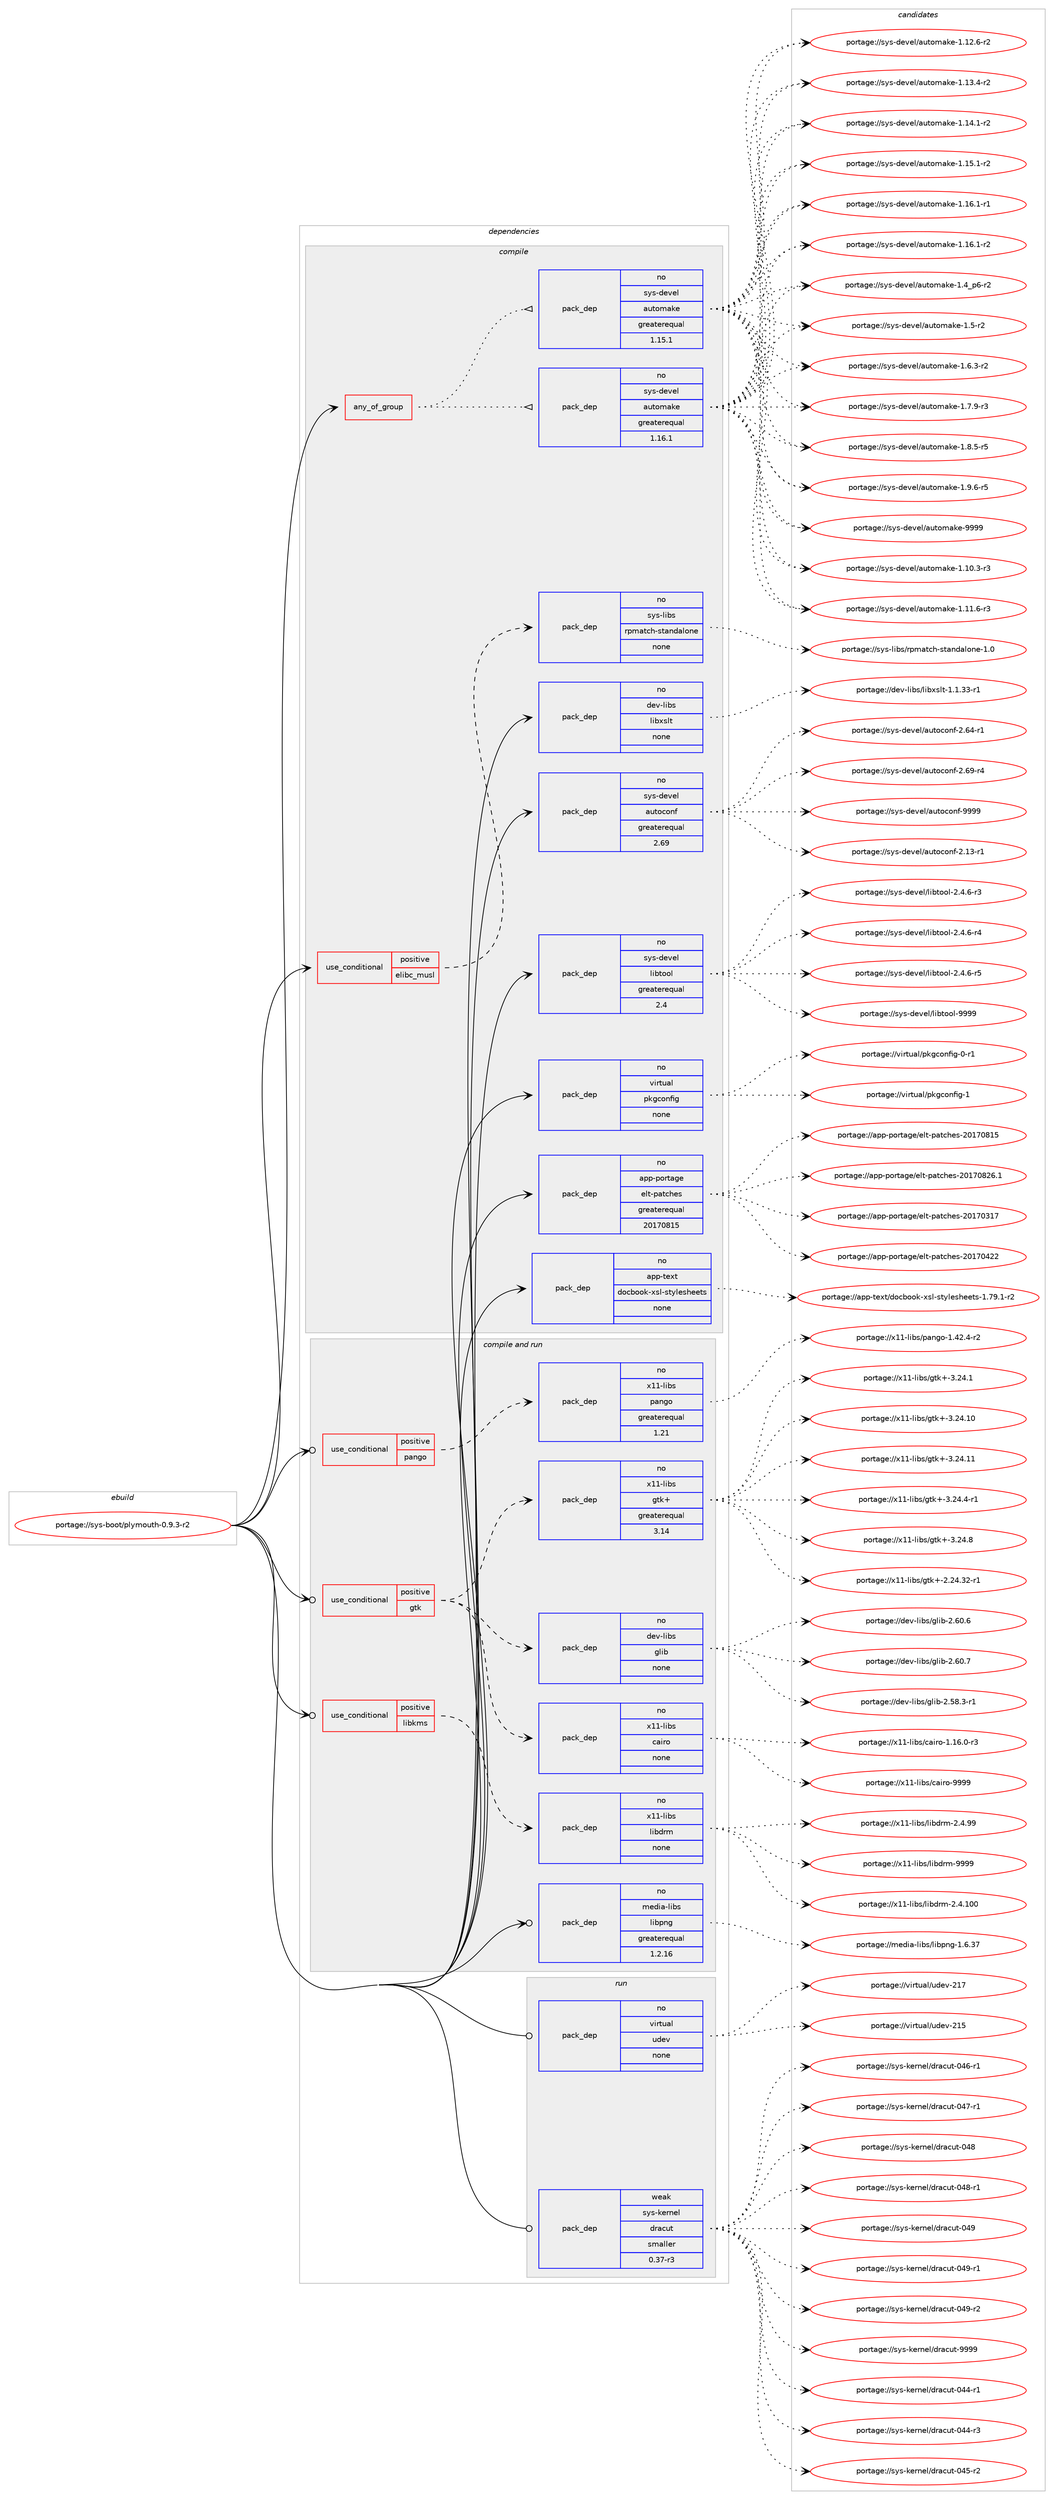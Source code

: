 digraph prolog {

# *************
# Graph options
# *************

newrank=true;
concentrate=true;
compound=true;
graph [rankdir=LR,fontname=Helvetica,fontsize=10,ranksep=1.5];#, ranksep=2.5, nodesep=0.2];
edge  [arrowhead=vee];
node  [fontname=Helvetica,fontsize=10];

# **********
# The ebuild
# **********

subgraph cluster_leftcol {
color=gray;
rank=same;
label=<<i>ebuild</i>>;
id [label="portage://sys-boot/plymouth-0.9.3-r2", color=red, width=4, href="../sys-boot/plymouth-0.9.3-r2.svg"];
}

# ****************
# The dependencies
# ****************

subgraph cluster_midcol {
color=gray;
label=<<i>dependencies</i>>;
subgraph cluster_compile {
fillcolor="#eeeeee";
style=filled;
label=<<i>compile</i>>;
subgraph any6730 {
dependency415017 [label=<<TABLE BORDER="0" CELLBORDER="1" CELLSPACING="0" CELLPADDING="4"><TR><TD CELLPADDING="10">any_of_group</TD></TR></TABLE>>, shape=none, color=red];subgraph pack307098 {
dependency415018 [label=<<TABLE BORDER="0" CELLBORDER="1" CELLSPACING="0" CELLPADDING="4" WIDTH="220"><TR><TD ROWSPAN="6" CELLPADDING="30">pack_dep</TD></TR><TR><TD WIDTH="110">no</TD></TR><TR><TD>sys-devel</TD></TR><TR><TD>automake</TD></TR><TR><TD>greaterequal</TD></TR><TR><TD>1.16.1</TD></TR></TABLE>>, shape=none, color=blue];
}
dependency415017:e -> dependency415018:w [weight=20,style="dotted",arrowhead="oinv"];
subgraph pack307099 {
dependency415019 [label=<<TABLE BORDER="0" CELLBORDER="1" CELLSPACING="0" CELLPADDING="4" WIDTH="220"><TR><TD ROWSPAN="6" CELLPADDING="30">pack_dep</TD></TR><TR><TD WIDTH="110">no</TD></TR><TR><TD>sys-devel</TD></TR><TR><TD>automake</TD></TR><TR><TD>greaterequal</TD></TR><TR><TD>1.15.1</TD></TR></TABLE>>, shape=none, color=blue];
}
dependency415017:e -> dependency415019:w [weight=20,style="dotted",arrowhead="oinv"];
}
id:e -> dependency415017:w [weight=20,style="solid",arrowhead="vee"];
subgraph cond100968 {
dependency415020 [label=<<TABLE BORDER="0" CELLBORDER="1" CELLSPACING="0" CELLPADDING="4"><TR><TD ROWSPAN="3" CELLPADDING="10">use_conditional</TD></TR><TR><TD>positive</TD></TR><TR><TD>elibc_musl</TD></TR></TABLE>>, shape=none, color=red];
subgraph pack307100 {
dependency415021 [label=<<TABLE BORDER="0" CELLBORDER="1" CELLSPACING="0" CELLPADDING="4" WIDTH="220"><TR><TD ROWSPAN="6" CELLPADDING="30">pack_dep</TD></TR><TR><TD WIDTH="110">no</TD></TR><TR><TD>sys-libs</TD></TR><TR><TD>rpmatch-standalone</TD></TR><TR><TD>none</TD></TR><TR><TD></TD></TR></TABLE>>, shape=none, color=blue];
}
dependency415020:e -> dependency415021:w [weight=20,style="dashed",arrowhead="vee"];
}
id:e -> dependency415020:w [weight=20,style="solid",arrowhead="vee"];
subgraph pack307101 {
dependency415022 [label=<<TABLE BORDER="0" CELLBORDER="1" CELLSPACING="0" CELLPADDING="4" WIDTH="220"><TR><TD ROWSPAN="6" CELLPADDING="30">pack_dep</TD></TR><TR><TD WIDTH="110">no</TD></TR><TR><TD>app-portage</TD></TR><TR><TD>elt-patches</TD></TR><TR><TD>greaterequal</TD></TR><TR><TD>20170815</TD></TR></TABLE>>, shape=none, color=blue];
}
id:e -> dependency415022:w [weight=20,style="solid",arrowhead="vee"];
subgraph pack307102 {
dependency415023 [label=<<TABLE BORDER="0" CELLBORDER="1" CELLSPACING="0" CELLPADDING="4" WIDTH="220"><TR><TD ROWSPAN="6" CELLPADDING="30">pack_dep</TD></TR><TR><TD WIDTH="110">no</TD></TR><TR><TD>app-text</TD></TR><TR><TD>docbook-xsl-stylesheets</TD></TR><TR><TD>none</TD></TR><TR><TD></TD></TR></TABLE>>, shape=none, color=blue];
}
id:e -> dependency415023:w [weight=20,style="solid",arrowhead="vee"];
subgraph pack307103 {
dependency415024 [label=<<TABLE BORDER="0" CELLBORDER="1" CELLSPACING="0" CELLPADDING="4" WIDTH="220"><TR><TD ROWSPAN="6" CELLPADDING="30">pack_dep</TD></TR><TR><TD WIDTH="110">no</TD></TR><TR><TD>dev-libs</TD></TR><TR><TD>libxslt</TD></TR><TR><TD>none</TD></TR><TR><TD></TD></TR></TABLE>>, shape=none, color=blue];
}
id:e -> dependency415024:w [weight=20,style="solid",arrowhead="vee"];
subgraph pack307104 {
dependency415025 [label=<<TABLE BORDER="0" CELLBORDER="1" CELLSPACING="0" CELLPADDING="4" WIDTH="220"><TR><TD ROWSPAN="6" CELLPADDING="30">pack_dep</TD></TR><TR><TD WIDTH="110">no</TD></TR><TR><TD>sys-devel</TD></TR><TR><TD>autoconf</TD></TR><TR><TD>greaterequal</TD></TR><TR><TD>2.69</TD></TR></TABLE>>, shape=none, color=blue];
}
id:e -> dependency415025:w [weight=20,style="solid",arrowhead="vee"];
subgraph pack307105 {
dependency415026 [label=<<TABLE BORDER="0" CELLBORDER="1" CELLSPACING="0" CELLPADDING="4" WIDTH="220"><TR><TD ROWSPAN="6" CELLPADDING="30">pack_dep</TD></TR><TR><TD WIDTH="110">no</TD></TR><TR><TD>sys-devel</TD></TR><TR><TD>libtool</TD></TR><TR><TD>greaterequal</TD></TR><TR><TD>2.4</TD></TR></TABLE>>, shape=none, color=blue];
}
id:e -> dependency415026:w [weight=20,style="solid",arrowhead="vee"];
subgraph pack307106 {
dependency415027 [label=<<TABLE BORDER="0" CELLBORDER="1" CELLSPACING="0" CELLPADDING="4" WIDTH="220"><TR><TD ROWSPAN="6" CELLPADDING="30">pack_dep</TD></TR><TR><TD WIDTH="110">no</TD></TR><TR><TD>virtual</TD></TR><TR><TD>pkgconfig</TD></TR><TR><TD>none</TD></TR><TR><TD></TD></TR></TABLE>>, shape=none, color=blue];
}
id:e -> dependency415027:w [weight=20,style="solid",arrowhead="vee"];
}
subgraph cluster_compileandrun {
fillcolor="#eeeeee";
style=filled;
label=<<i>compile and run</i>>;
subgraph cond100969 {
dependency415028 [label=<<TABLE BORDER="0" CELLBORDER="1" CELLSPACING="0" CELLPADDING="4"><TR><TD ROWSPAN="3" CELLPADDING="10">use_conditional</TD></TR><TR><TD>positive</TD></TR><TR><TD>gtk</TD></TR></TABLE>>, shape=none, color=red];
subgraph pack307107 {
dependency415029 [label=<<TABLE BORDER="0" CELLBORDER="1" CELLSPACING="0" CELLPADDING="4" WIDTH="220"><TR><TD ROWSPAN="6" CELLPADDING="30">pack_dep</TD></TR><TR><TD WIDTH="110">no</TD></TR><TR><TD>dev-libs</TD></TR><TR><TD>glib</TD></TR><TR><TD>none</TD></TR><TR><TD></TD></TR></TABLE>>, shape=none, color=blue];
}
dependency415028:e -> dependency415029:w [weight=20,style="dashed",arrowhead="vee"];
subgraph pack307108 {
dependency415030 [label=<<TABLE BORDER="0" CELLBORDER="1" CELLSPACING="0" CELLPADDING="4" WIDTH="220"><TR><TD ROWSPAN="6" CELLPADDING="30">pack_dep</TD></TR><TR><TD WIDTH="110">no</TD></TR><TR><TD>x11-libs</TD></TR><TR><TD>gtk+</TD></TR><TR><TD>greaterequal</TD></TR><TR><TD>3.14</TD></TR></TABLE>>, shape=none, color=blue];
}
dependency415028:e -> dependency415030:w [weight=20,style="dashed",arrowhead="vee"];
subgraph pack307109 {
dependency415031 [label=<<TABLE BORDER="0" CELLBORDER="1" CELLSPACING="0" CELLPADDING="4" WIDTH="220"><TR><TD ROWSPAN="6" CELLPADDING="30">pack_dep</TD></TR><TR><TD WIDTH="110">no</TD></TR><TR><TD>x11-libs</TD></TR><TR><TD>cairo</TD></TR><TR><TD>none</TD></TR><TR><TD></TD></TR></TABLE>>, shape=none, color=blue];
}
dependency415028:e -> dependency415031:w [weight=20,style="dashed",arrowhead="vee"];
}
id:e -> dependency415028:w [weight=20,style="solid",arrowhead="odotvee"];
subgraph cond100970 {
dependency415032 [label=<<TABLE BORDER="0" CELLBORDER="1" CELLSPACING="0" CELLPADDING="4"><TR><TD ROWSPAN="3" CELLPADDING="10">use_conditional</TD></TR><TR><TD>positive</TD></TR><TR><TD>libkms</TD></TR></TABLE>>, shape=none, color=red];
subgraph pack307110 {
dependency415033 [label=<<TABLE BORDER="0" CELLBORDER="1" CELLSPACING="0" CELLPADDING="4" WIDTH="220"><TR><TD ROWSPAN="6" CELLPADDING="30">pack_dep</TD></TR><TR><TD WIDTH="110">no</TD></TR><TR><TD>x11-libs</TD></TR><TR><TD>libdrm</TD></TR><TR><TD>none</TD></TR><TR><TD></TD></TR></TABLE>>, shape=none, color=blue];
}
dependency415032:e -> dependency415033:w [weight=20,style="dashed",arrowhead="vee"];
}
id:e -> dependency415032:w [weight=20,style="solid",arrowhead="odotvee"];
subgraph cond100971 {
dependency415034 [label=<<TABLE BORDER="0" CELLBORDER="1" CELLSPACING="0" CELLPADDING="4"><TR><TD ROWSPAN="3" CELLPADDING="10">use_conditional</TD></TR><TR><TD>positive</TD></TR><TR><TD>pango</TD></TR></TABLE>>, shape=none, color=red];
subgraph pack307111 {
dependency415035 [label=<<TABLE BORDER="0" CELLBORDER="1" CELLSPACING="0" CELLPADDING="4" WIDTH="220"><TR><TD ROWSPAN="6" CELLPADDING="30">pack_dep</TD></TR><TR><TD WIDTH="110">no</TD></TR><TR><TD>x11-libs</TD></TR><TR><TD>pango</TD></TR><TR><TD>greaterequal</TD></TR><TR><TD>1.21</TD></TR></TABLE>>, shape=none, color=blue];
}
dependency415034:e -> dependency415035:w [weight=20,style="dashed",arrowhead="vee"];
}
id:e -> dependency415034:w [weight=20,style="solid",arrowhead="odotvee"];
subgraph pack307112 {
dependency415036 [label=<<TABLE BORDER="0" CELLBORDER="1" CELLSPACING="0" CELLPADDING="4" WIDTH="220"><TR><TD ROWSPAN="6" CELLPADDING="30">pack_dep</TD></TR><TR><TD WIDTH="110">no</TD></TR><TR><TD>media-libs</TD></TR><TR><TD>libpng</TD></TR><TR><TD>greaterequal</TD></TR><TR><TD>1.2.16</TD></TR></TABLE>>, shape=none, color=blue];
}
id:e -> dependency415036:w [weight=20,style="solid",arrowhead="odotvee"];
}
subgraph cluster_run {
fillcolor="#eeeeee";
style=filled;
label=<<i>run</i>>;
subgraph pack307113 {
dependency415037 [label=<<TABLE BORDER="0" CELLBORDER="1" CELLSPACING="0" CELLPADDING="4" WIDTH="220"><TR><TD ROWSPAN="6" CELLPADDING="30">pack_dep</TD></TR><TR><TD WIDTH="110">no</TD></TR><TR><TD>virtual</TD></TR><TR><TD>udev</TD></TR><TR><TD>none</TD></TR><TR><TD></TD></TR></TABLE>>, shape=none, color=blue];
}
id:e -> dependency415037:w [weight=20,style="solid",arrowhead="odot"];
subgraph pack307114 {
dependency415038 [label=<<TABLE BORDER="0" CELLBORDER="1" CELLSPACING="0" CELLPADDING="4" WIDTH="220"><TR><TD ROWSPAN="6" CELLPADDING="30">pack_dep</TD></TR><TR><TD WIDTH="110">weak</TD></TR><TR><TD>sys-kernel</TD></TR><TR><TD>dracut</TD></TR><TR><TD>smaller</TD></TR><TR><TD>0.37-r3</TD></TR></TABLE>>, shape=none, color=blue];
}
id:e -> dependency415038:w [weight=20,style="solid",arrowhead="odot"];
}
}

# **************
# The candidates
# **************

subgraph cluster_choices {
rank=same;
color=gray;
label=<<i>candidates</i>>;

subgraph choice307098 {
color=black;
nodesep=1;
choiceportage11512111545100101118101108479711711611110997107101454946494846514511451 [label="portage://sys-devel/automake-1.10.3-r3", color=red, width=4,href="../sys-devel/automake-1.10.3-r3.svg"];
choiceportage11512111545100101118101108479711711611110997107101454946494946544511451 [label="portage://sys-devel/automake-1.11.6-r3", color=red, width=4,href="../sys-devel/automake-1.11.6-r3.svg"];
choiceportage11512111545100101118101108479711711611110997107101454946495046544511450 [label="portage://sys-devel/automake-1.12.6-r2", color=red, width=4,href="../sys-devel/automake-1.12.6-r2.svg"];
choiceportage11512111545100101118101108479711711611110997107101454946495146524511450 [label="portage://sys-devel/automake-1.13.4-r2", color=red, width=4,href="../sys-devel/automake-1.13.4-r2.svg"];
choiceportage11512111545100101118101108479711711611110997107101454946495246494511450 [label="portage://sys-devel/automake-1.14.1-r2", color=red, width=4,href="../sys-devel/automake-1.14.1-r2.svg"];
choiceportage11512111545100101118101108479711711611110997107101454946495346494511450 [label="portage://sys-devel/automake-1.15.1-r2", color=red, width=4,href="../sys-devel/automake-1.15.1-r2.svg"];
choiceportage11512111545100101118101108479711711611110997107101454946495446494511449 [label="portage://sys-devel/automake-1.16.1-r1", color=red, width=4,href="../sys-devel/automake-1.16.1-r1.svg"];
choiceportage11512111545100101118101108479711711611110997107101454946495446494511450 [label="portage://sys-devel/automake-1.16.1-r2", color=red, width=4,href="../sys-devel/automake-1.16.1-r2.svg"];
choiceportage115121115451001011181011084797117116111109971071014549465295112544511450 [label="portage://sys-devel/automake-1.4_p6-r2", color=red, width=4,href="../sys-devel/automake-1.4_p6-r2.svg"];
choiceportage11512111545100101118101108479711711611110997107101454946534511450 [label="portage://sys-devel/automake-1.5-r2", color=red, width=4,href="../sys-devel/automake-1.5-r2.svg"];
choiceportage115121115451001011181011084797117116111109971071014549465446514511450 [label="portage://sys-devel/automake-1.6.3-r2", color=red, width=4,href="../sys-devel/automake-1.6.3-r2.svg"];
choiceportage115121115451001011181011084797117116111109971071014549465546574511451 [label="portage://sys-devel/automake-1.7.9-r3", color=red, width=4,href="../sys-devel/automake-1.7.9-r3.svg"];
choiceportage115121115451001011181011084797117116111109971071014549465646534511453 [label="portage://sys-devel/automake-1.8.5-r5", color=red, width=4,href="../sys-devel/automake-1.8.5-r5.svg"];
choiceportage115121115451001011181011084797117116111109971071014549465746544511453 [label="portage://sys-devel/automake-1.9.6-r5", color=red, width=4,href="../sys-devel/automake-1.9.6-r5.svg"];
choiceportage115121115451001011181011084797117116111109971071014557575757 [label="portage://sys-devel/automake-9999", color=red, width=4,href="../sys-devel/automake-9999.svg"];
dependency415018:e -> choiceportage11512111545100101118101108479711711611110997107101454946494846514511451:w [style=dotted,weight="100"];
dependency415018:e -> choiceportage11512111545100101118101108479711711611110997107101454946494946544511451:w [style=dotted,weight="100"];
dependency415018:e -> choiceportage11512111545100101118101108479711711611110997107101454946495046544511450:w [style=dotted,weight="100"];
dependency415018:e -> choiceportage11512111545100101118101108479711711611110997107101454946495146524511450:w [style=dotted,weight="100"];
dependency415018:e -> choiceportage11512111545100101118101108479711711611110997107101454946495246494511450:w [style=dotted,weight="100"];
dependency415018:e -> choiceportage11512111545100101118101108479711711611110997107101454946495346494511450:w [style=dotted,weight="100"];
dependency415018:e -> choiceportage11512111545100101118101108479711711611110997107101454946495446494511449:w [style=dotted,weight="100"];
dependency415018:e -> choiceportage11512111545100101118101108479711711611110997107101454946495446494511450:w [style=dotted,weight="100"];
dependency415018:e -> choiceportage115121115451001011181011084797117116111109971071014549465295112544511450:w [style=dotted,weight="100"];
dependency415018:e -> choiceportage11512111545100101118101108479711711611110997107101454946534511450:w [style=dotted,weight="100"];
dependency415018:e -> choiceportage115121115451001011181011084797117116111109971071014549465446514511450:w [style=dotted,weight="100"];
dependency415018:e -> choiceportage115121115451001011181011084797117116111109971071014549465546574511451:w [style=dotted,weight="100"];
dependency415018:e -> choiceportage115121115451001011181011084797117116111109971071014549465646534511453:w [style=dotted,weight="100"];
dependency415018:e -> choiceportage115121115451001011181011084797117116111109971071014549465746544511453:w [style=dotted,weight="100"];
dependency415018:e -> choiceportage115121115451001011181011084797117116111109971071014557575757:w [style=dotted,weight="100"];
}
subgraph choice307099 {
color=black;
nodesep=1;
choiceportage11512111545100101118101108479711711611110997107101454946494846514511451 [label="portage://sys-devel/automake-1.10.3-r3", color=red, width=4,href="../sys-devel/automake-1.10.3-r3.svg"];
choiceportage11512111545100101118101108479711711611110997107101454946494946544511451 [label="portage://sys-devel/automake-1.11.6-r3", color=red, width=4,href="../sys-devel/automake-1.11.6-r3.svg"];
choiceportage11512111545100101118101108479711711611110997107101454946495046544511450 [label="portage://sys-devel/automake-1.12.6-r2", color=red, width=4,href="../sys-devel/automake-1.12.6-r2.svg"];
choiceportage11512111545100101118101108479711711611110997107101454946495146524511450 [label="portage://sys-devel/automake-1.13.4-r2", color=red, width=4,href="../sys-devel/automake-1.13.4-r2.svg"];
choiceportage11512111545100101118101108479711711611110997107101454946495246494511450 [label="portage://sys-devel/automake-1.14.1-r2", color=red, width=4,href="../sys-devel/automake-1.14.1-r2.svg"];
choiceportage11512111545100101118101108479711711611110997107101454946495346494511450 [label="portage://sys-devel/automake-1.15.1-r2", color=red, width=4,href="../sys-devel/automake-1.15.1-r2.svg"];
choiceportage11512111545100101118101108479711711611110997107101454946495446494511449 [label="portage://sys-devel/automake-1.16.1-r1", color=red, width=4,href="../sys-devel/automake-1.16.1-r1.svg"];
choiceportage11512111545100101118101108479711711611110997107101454946495446494511450 [label="portage://sys-devel/automake-1.16.1-r2", color=red, width=4,href="../sys-devel/automake-1.16.1-r2.svg"];
choiceportage115121115451001011181011084797117116111109971071014549465295112544511450 [label="portage://sys-devel/automake-1.4_p6-r2", color=red, width=4,href="../sys-devel/automake-1.4_p6-r2.svg"];
choiceportage11512111545100101118101108479711711611110997107101454946534511450 [label="portage://sys-devel/automake-1.5-r2", color=red, width=4,href="../sys-devel/automake-1.5-r2.svg"];
choiceportage115121115451001011181011084797117116111109971071014549465446514511450 [label="portage://sys-devel/automake-1.6.3-r2", color=red, width=4,href="../sys-devel/automake-1.6.3-r2.svg"];
choiceportage115121115451001011181011084797117116111109971071014549465546574511451 [label="portage://sys-devel/automake-1.7.9-r3", color=red, width=4,href="../sys-devel/automake-1.7.9-r3.svg"];
choiceportage115121115451001011181011084797117116111109971071014549465646534511453 [label="portage://sys-devel/automake-1.8.5-r5", color=red, width=4,href="../sys-devel/automake-1.8.5-r5.svg"];
choiceportage115121115451001011181011084797117116111109971071014549465746544511453 [label="portage://sys-devel/automake-1.9.6-r5", color=red, width=4,href="../sys-devel/automake-1.9.6-r5.svg"];
choiceportage115121115451001011181011084797117116111109971071014557575757 [label="portage://sys-devel/automake-9999", color=red, width=4,href="../sys-devel/automake-9999.svg"];
dependency415019:e -> choiceportage11512111545100101118101108479711711611110997107101454946494846514511451:w [style=dotted,weight="100"];
dependency415019:e -> choiceportage11512111545100101118101108479711711611110997107101454946494946544511451:w [style=dotted,weight="100"];
dependency415019:e -> choiceportage11512111545100101118101108479711711611110997107101454946495046544511450:w [style=dotted,weight="100"];
dependency415019:e -> choiceportage11512111545100101118101108479711711611110997107101454946495146524511450:w [style=dotted,weight="100"];
dependency415019:e -> choiceportage11512111545100101118101108479711711611110997107101454946495246494511450:w [style=dotted,weight="100"];
dependency415019:e -> choiceportage11512111545100101118101108479711711611110997107101454946495346494511450:w [style=dotted,weight="100"];
dependency415019:e -> choiceportage11512111545100101118101108479711711611110997107101454946495446494511449:w [style=dotted,weight="100"];
dependency415019:e -> choiceportage11512111545100101118101108479711711611110997107101454946495446494511450:w [style=dotted,weight="100"];
dependency415019:e -> choiceportage115121115451001011181011084797117116111109971071014549465295112544511450:w [style=dotted,weight="100"];
dependency415019:e -> choiceportage11512111545100101118101108479711711611110997107101454946534511450:w [style=dotted,weight="100"];
dependency415019:e -> choiceportage115121115451001011181011084797117116111109971071014549465446514511450:w [style=dotted,weight="100"];
dependency415019:e -> choiceportage115121115451001011181011084797117116111109971071014549465546574511451:w [style=dotted,weight="100"];
dependency415019:e -> choiceportage115121115451001011181011084797117116111109971071014549465646534511453:w [style=dotted,weight="100"];
dependency415019:e -> choiceportage115121115451001011181011084797117116111109971071014549465746544511453:w [style=dotted,weight="100"];
dependency415019:e -> choiceportage115121115451001011181011084797117116111109971071014557575757:w [style=dotted,weight="100"];
}
subgraph choice307100 {
color=black;
nodesep=1;
choiceportage115121115451081059811547114112109971169910445115116971101009710811111010145494648 [label="portage://sys-libs/rpmatch-standalone-1.0", color=red, width=4,href="../sys-libs/rpmatch-standalone-1.0.svg"];
dependency415021:e -> choiceportage115121115451081059811547114112109971169910445115116971101009710811111010145494648:w [style=dotted,weight="100"];
}
subgraph choice307101 {
color=black;
nodesep=1;
choiceportage97112112451121111141169710310147101108116451129711699104101115455048495548514955 [label="portage://app-portage/elt-patches-20170317", color=red, width=4,href="../app-portage/elt-patches-20170317.svg"];
choiceportage97112112451121111141169710310147101108116451129711699104101115455048495548525050 [label="portage://app-portage/elt-patches-20170422", color=red, width=4,href="../app-portage/elt-patches-20170422.svg"];
choiceportage97112112451121111141169710310147101108116451129711699104101115455048495548564953 [label="portage://app-portage/elt-patches-20170815", color=red, width=4,href="../app-portage/elt-patches-20170815.svg"];
choiceportage971121124511211111411697103101471011081164511297116991041011154550484955485650544649 [label="portage://app-portage/elt-patches-20170826.1", color=red, width=4,href="../app-portage/elt-patches-20170826.1.svg"];
dependency415022:e -> choiceportage97112112451121111141169710310147101108116451129711699104101115455048495548514955:w [style=dotted,weight="100"];
dependency415022:e -> choiceportage97112112451121111141169710310147101108116451129711699104101115455048495548525050:w [style=dotted,weight="100"];
dependency415022:e -> choiceportage97112112451121111141169710310147101108116451129711699104101115455048495548564953:w [style=dotted,weight="100"];
dependency415022:e -> choiceportage971121124511211111411697103101471011081164511297116991041011154550484955485650544649:w [style=dotted,weight="100"];
}
subgraph choice307102 {
color=black;
nodesep=1;
choiceportage97112112451161011201164710011199981111111074512011510845115116121108101115104101101116115454946555746494511450 [label="portage://app-text/docbook-xsl-stylesheets-1.79.1-r2", color=red, width=4,href="../app-text/docbook-xsl-stylesheets-1.79.1-r2.svg"];
dependency415023:e -> choiceportage97112112451161011201164710011199981111111074512011510845115116121108101115104101101116115454946555746494511450:w [style=dotted,weight="100"];
}
subgraph choice307103 {
color=black;
nodesep=1;
choiceportage10010111845108105981154710810598120115108116454946494651514511449 [label="portage://dev-libs/libxslt-1.1.33-r1", color=red, width=4,href="../dev-libs/libxslt-1.1.33-r1.svg"];
dependency415024:e -> choiceportage10010111845108105981154710810598120115108116454946494651514511449:w [style=dotted,weight="100"];
}
subgraph choice307104 {
color=black;
nodesep=1;
choiceportage1151211154510010111810110847971171161119911111010245504649514511449 [label="portage://sys-devel/autoconf-2.13-r1", color=red, width=4,href="../sys-devel/autoconf-2.13-r1.svg"];
choiceportage1151211154510010111810110847971171161119911111010245504654524511449 [label="portage://sys-devel/autoconf-2.64-r1", color=red, width=4,href="../sys-devel/autoconf-2.64-r1.svg"];
choiceportage1151211154510010111810110847971171161119911111010245504654574511452 [label="portage://sys-devel/autoconf-2.69-r4", color=red, width=4,href="../sys-devel/autoconf-2.69-r4.svg"];
choiceportage115121115451001011181011084797117116111991111101024557575757 [label="portage://sys-devel/autoconf-9999", color=red, width=4,href="../sys-devel/autoconf-9999.svg"];
dependency415025:e -> choiceportage1151211154510010111810110847971171161119911111010245504649514511449:w [style=dotted,weight="100"];
dependency415025:e -> choiceportage1151211154510010111810110847971171161119911111010245504654524511449:w [style=dotted,weight="100"];
dependency415025:e -> choiceportage1151211154510010111810110847971171161119911111010245504654574511452:w [style=dotted,weight="100"];
dependency415025:e -> choiceportage115121115451001011181011084797117116111991111101024557575757:w [style=dotted,weight="100"];
}
subgraph choice307105 {
color=black;
nodesep=1;
choiceportage1151211154510010111810110847108105981161111111084550465246544511451 [label="portage://sys-devel/libtool-2.4.6-r3", color=red, width=4,href="../sys-devel/libtool-2.4.6-r3.svg"];
choiceportage1151211154510010111810110847108105981161111111084550465246544511452 [label="portage://sys-devel/libtool-2.4.6-r4", color=red, width=4,href="../sys-devel/libtool-2.4.6-r4.svg"];
choiceportage1151211154510010111810110847108105981161111111084550465246544511453 [label="portage://sys-devel/libtool-2.4.6-r5", color=red, width=4,href="../sys-devel/libtool-2.4.6-r5.svg"];
choiceportage1151211154510010111810110847108105981161111111084557575757 [label="portage://sys-devel/libtool-9999", color=red, width=4,href="../sys-devel/libtool-9999.svg"];
dependency415026:e -> choiceportage1151211154510010111810110847108105981161111111084550465246544511451:w [style=dotted,weight="100"];
dependency415026:e -> choiceportage1151211154510010111810110847108105981161111111084550465246544511452:w [style=dotted,weight="100"];
dependency415026:e -> choiceportage1151211154510010111810110847108105981161111111084550465246544511453:w [style=dotted,weight="100"];
dependency415026:e -> choiceportage1151211154510010111810110847108105981161111111084557575757:w [style=dotted,weight="100"];
}
subgraph choice307106 {
color=black;
nodesep=1;
choiceportage11810511411611797108471121071039911111010210510345484511449 [label="portage://virtual/pkgconfig-0-r1", color=red, width=4,href="../virtual/pkgconfig-0-r1.svg"];
choiceportage1181051141161179710847112107103991111101021051034549 [label="portage://virtual/pkgconfig-1", color=red, width=4,href="../virtual/pkgconfig-1.svg"];
dependency415027:e -> choiceportage11810511411611797108471121071039911111010210510345484511449:w [style=dotted,weight="100"];
dependency415027:e -> choiceportage1181051141161179710847112107103991111101021051034549:w [style=dotted,weight="100"];
}
subgraph choice307107 {
color=black;
nodesep=1;
choiceportage10010111845108105981154710310810598455046535646514511449 [label="portage://dev-libs/glib-2.58.3-r1", color=red, width=4,href="../dev-libs/glib-2.58.3-r1.svg"];
choiceportage1001011184510810598115471031081059845504654484654 [label="portage://dev-libs/glib-2.60.6", color=red, width=4,href="../dev-libs/glib-2.60.6.svg"];
choiceportage1001011184510810598115471031081059845504654484655 [label="portage://dev-libs/glib-2.60.7", color=red, width=4,href="../dev-libs/glib-2.60.7.svg"];
dependency415029:e -> choiceportage10010111845108105981154710310810598455046535646514511449:w [style=dotted,weight="100"];
dependency415029:e -> choiceportage1001011184510810598115471031081059845504654484654:w [style=dotted,weight="100"];
dependency415029:e -> choiceportage1001011184510810598115471031081059845504654484655:w [style=dotted,weight="100"];
}
subgraph choice307108 {
color=black;
nodesep=1;
choiceportage12049494510810598115471031161074345504650524651504511449 [label="portage://x11-libs/gtk+-2.24.32-r1", color=red, width=4,href="../x11-libs/gtk+-2.24.32-r1.svg"];
choiceportage12049494510810598115471031161074345514650524649 [label="portage://x11-libs/gtk+-3.24.1", color=red, width=4,href="../x11-libs/gtk+-3.24.1.svg"];
choiceportage1204949451081059811547103116107434551465052464948 [label="portage://x11-libs/gtk+-3.24.10", color=red, width=4,href="../x11-libs/gtk+-3.24.10.svg"];
choiceportage1204949451081059811547103116107434551465052464949 [label="portage://x11-libs/gtk+-3.24.11", color=red, width=4,href="../x11-libs/gtk+-3.24.11.svg"];
choiceportage120494945108105981154710311610743455146505246524511449 [label="portage://x11-libs/gtk+-3.24.4-r1", color=red, width=4,href="../x11-libs/gtk+-3.24.4-r1.svg"];
choiceportage12049494510810598115471031161074345514650524656 [label="portage://x11-libs/gtk+-3.24.8", color=red, width=4,href="../x11-libs/gtk+-3.24.8.svg"];
dependency415030:e -> choiceportage12049494510810598115471031161074345504650524651504511449:w [style=dotted,weight="100"];
dependency415030:e -> choiceportage12049494510810598115471031161074345514650524649:w [style=dotted,weight="100"];
dependency415030:e -> choiceportage1204949451081059811547103116107434551465052464948:w [style=dotted,weight="100"];
dependency415030:e -> choiceportage1204949451081059811547103116107434551465052464949:w [style=dotted,weight="100"];
dependency415030:e -> choiceportage120494945108105981154710311610743455146505246524511449:w [style=dotted,weight="100"];
dependency415030:e -> choiceportage12049494510810598115471031161074345514650524656:w [style=dotted,weight="100"];
}
subgraph choice307109 {
color=black;
nodesep=1;
choiceportage12049494510810598115479997105114111454946495446484511451 [label="portage://x11-libs/cairo-1.16.0-r3", color=red, width=4,href="../x11-libs/cairo-1.16.0-r3.svg"];
choiceportage120494945108105981154799971051141114557575757 [label="portage://x11-libs/cairo-9999", color=red, width=4,href="../x11-libs/cairo-9999.svg"];
dependency415031:e -> choiceportage12049494510810598115479997105114111454946495446484511451:w [style=dotted,weight="100"];
dependency415031:e -> choiceportage120494945108105981154799971051141114557575757:w [style=dotted,weight="100"];
}
subgraph choice307110 {
color=black;
nodesep=1;
choiceportage1204949451081059811547108105981001141094550465246494848 [label="portage://x11-libs/libdrm-2.4.100", color=red, width=4,href="../x11-libs/libdrm-2.4.100.svg"];
choiceportage12049494510810598115471081059810011410945504652465757 [label="portage://x11-libs/libdrm-2.4.99", color=red, width=4,href="../x11-libs/libdrm-2.4.99.svg"];
choiceportage1204949451081059811547108105981001141094557575757 [label="portage://x11-libs/libdrm-9999", color=red, width=4,href="../x11-libs/libdrm-9999.svg"];
dependency415033:e -> choiceportage1204949451081059811547108105981001141094550465246494848:w [style=dotted,weight="100"];
dependency415033:e -> choiceportage12049494510810598115471081059810011410945504652465757:w [style=dotted,weight="100"];
dependency415033:e -> choiceportage1204949451081059811547108105981001141094557575757:w [style=dotted,weight="100"];
}
subgraph choice307111 {
color=black;
nodesep=1;
choiceportage120494945108105981154711297110103111454946525046524511450 [label="portage://x11-libs/pango-1.42.4-r2", color=red, width=4,href="../x11-libs/pango-1.42.4-r2.svg"];
dependency415035:e -> choiceportage120494945108105981154711297110103111454946525046524511450:w [style=dotted,weight="100"];
}
subgraph choice307112 {
color=black;
nodesep=1;
choiceportage109101100105974510810598115471081059811211010345494654465155 [label="portage://media-libs/libpng-1.6.37", color=red, width=4,href="../media-libs/libpng-1.6.37.svg"];
dependency415036:e -> choiceportage109101100105974510810598115471081059811211010345494654465155:w [style=dotted,weight="100"];
}
subgraph choice307113 {
color=black;
nodesep=1;
choiceportage118105114116117971084711710010111845504953 [label="portage://virtual/udev-215", color=red, width=4,href="../virtual/udev-215.svg"];
choiceportage118105114116117971084711710010111845504955 [label="portage://virtual/udev-217", color=red, width=4,href="../virtual/udev-217.svg"];
dependency415037:e -> choiceportage118105114116117971084711710010111845504953:w [style=dotted,weight="100"];
dependency415037:e -> choiceportage118105114116117971084711710010111845504955:w [style=dotted,weight="100"];
}
subgraph choice307114 {
color=black;
nodesep=1;
choiceportage11512111545107101114110101108471001149799117116454852524511449 [label="portage://sys-kernel/dracut-044-r1", color=red, width=4,href="../sys-kernel/dracut-044-r1.svg"];
choiceportage11512111545107101114110101108471001149799117116454852524511451 [label="portage://sys-kernel/dracut-044-r3", color=red, width=4,href="../sys-kernel/dracut-044-r3.svg"];
choiceportage11512111545107101114110101108471001149799117116454852534511450 [label="portage://sys-kernel/dracut-045-r2", color=red, width=4,href="../sys-kernel/dracut-045-r2.svg"];
choiceportage11512111545107101114110101108471001149799117116454852544511449 [label="portage://sys-kernel/dracut-046-r1", color=red, width=4,href="../sys-kernel/dracut-046-r1.svg"];
choiceportage11512111545107101114110101108471001149799117116454852554511449 [label="portage://sys-kernel/dracut-047-r1", color=red, width=4,href="../sys-kernel/dracut-047-r1.svg"];
choiceportage1151211154510710111411010110847100114979911711645485256 [label="portage://sys-kernel/dracut-048", color=red, width=4,href="../sys-kernel/dracut-048.svg"];
choiceportage11512111545107101114110101108471001149799117116454852564511449 [label="portage://sys-kernel/dracut-048-r1", color=red, width=4,href="../sys-kernel/dracut-048-r1.svg"];
choiceportage1151211154510710111411010110847100114979911711645485257 [label="portage://sys-kernel/dracut-049", color=red, width=4,href="../sys-kernel/dracut-049.svg"];
choiceportage11512111545107101114110101108471001149799117116454852574511449 [label="portage://sys-kernel/dracut-049-r1", color=red, width=4,href="../sys-kernel/dracut-049-r1.svg"];
choiceportage11512111545107101114110101108471001149799117116454852574511450 [label="portage://sys-kernel/dracut-049-r2", color=red, width=4,href="../sys-kernel/dracut-049-r2.svg"];
choiceportage115121115451071011141101011084710011497991171164557575757 [label="portage://sys-kernel/dracut-9999", color=red, width=4,href="../sys-kernel/dracut-9999.svg"];
dependency415038:e -> choiceportage11512111545107101114110101108471001149799117116454852524511449:w [style=dotted,weight="100"];
dependency415038:e -> choiceportage11512111545107101114110101108471001149799117116454852524511451:w [style=dotted,weight="100"];
dependency415038:e -> choiceportage11512111545107101114110101108471001149799117116454852534511450:w [style=dotted,weight="100"];
dependency415038:e -> choiceportage11512111545107101114110101108471001149799117116454852544511449:w [style=dotted,weight="100"];
dependency415038:e -> choiceportage11512111545107101114110101108471001149799117116454852554511449:w [style=dotted,weight="100"];
dependency415038:e -> choiceportage1151211154510710111411010110847100114979911711645485256:w [style=dotted,weight="100"];
dependency415038:e -> choiceportage11512111545107101114110101108471001149799117116454852564511449:w [style=dotted,weight="100"];
dependency415038:e -> choiceportage1151211154510710111411010110847100114979911711645485257:w [style=dotted,weight="100"];
dependency415038:e -> choiceportage11512111545107101114110101108471001149799117116454852574511449:w [style=dotted,weight="100"];
dependency415038:e -> choiceportage11512111545107101114110101108471001149799117116454852574511450:w [style=dotted,weight="100"];
dependency415038:e -> choiceportage115121115451071011141101011084710011497991171164557575757:w [style=dotted,weight="100"];
}
}

}
